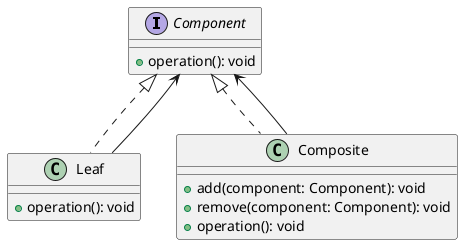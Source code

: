 @startuml composite
interface Component {
    +operation(): void
}

class Leaf implements Component {
    +operation(): void
}

class Composite implements Component {
    +add(component: Component): void
    +remove(component: Component): void
    +operation(): void
}

Composite --> Component
Leaf --> Component
@enduml
